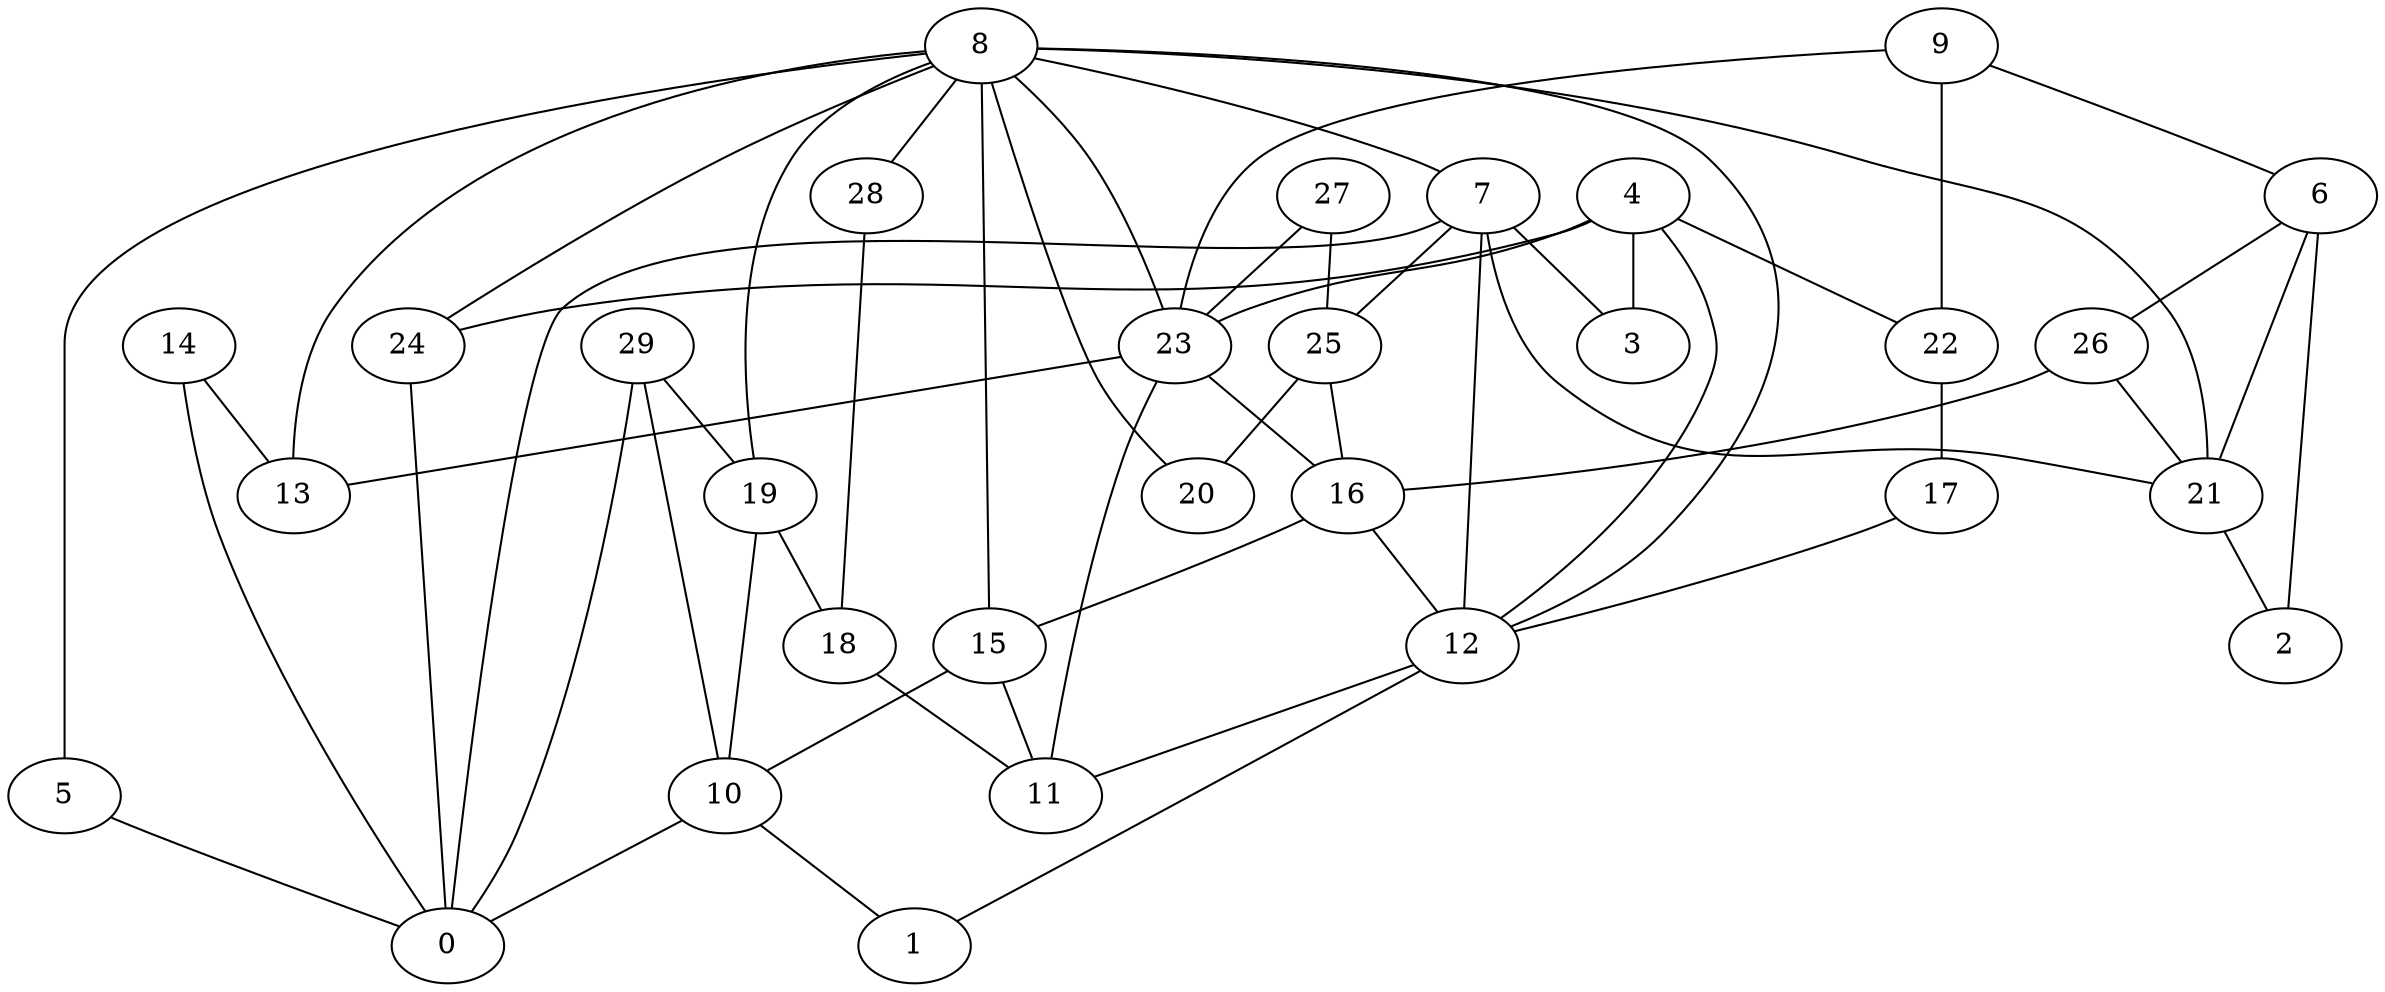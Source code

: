 digraph GG_graph {

subgraph G_graph {
edge [color = black]
"5" -> "0" [dir = none]
"22" -> "17" [dir = none]
"9" -> "22" [dir = none]
"9" -> "23" [dir = none]
"9" -> "6" [dir = none]
"4" -> "3" [dir = none]
"4" -> "12" [dir = none]
"4" -> "24" [dir = none]
"4" -> "23" [dir = none]
"4" -> "22" [dir = none]
"17" -> "12" [dir = none]
"28" -> "18" [dir = none]
"18" -> "11" [dir = none]
"15" -> "10" [dir = none]
"15" -> "11" [dir = none]
"29" -> "19" [dir = none]
"29" -> "10" [dir = none]
"29" -> "0" [dir = none]
"14" -> "0" [dir = none]
"14" -> "13" [dir = none]
"26" -> "16" [dir = none]
"26" -> "21" [dir = none]
"23" -> "11" [dir = none]
"23" -> "16" [dir = none]
"23" -> "13" [dir = none]
"21" -> "2" [dir = none]
"12" -> "1" [dir = none]
"12" -> "11" [dir = none]
"19" -> "10" [dir = none]
"19" -> "18" [dir = none]
"27" -> "25" [dir = none]
"27" -> "23" [dir = none]
"7" -> "12" [dir = none]
"7" -> "21" [dir = none]
"7" -> "25" [dir = none]
"7" -> "0" [dir = none]
"7" -> "3" [dir = none]
"10" -> "1" [dir = none]
"10" -> "0" [dir = none]
"8" -> "20" [dir = none]
"8" -> "5" [dir = none]
"8" -> "28" [dir = none]
"8" -> "23" [dir = none]
"8" -> "13" [dir = none]
"8" -> "7" [dir = none]
"8" -> "15" [dir = none]
"8" -> "19" [dir = none]
"8" -> "12" [dir = none]
"8" -> "24" [dir = none]
"8" -> "21" [dir = none]
"24" -> "0" [dir = none]
"16" -> "15" [dir = none]
"16" -> "12" [dir = none]
"6" -> "21" [dir = none]
"6" -> "26" [dir = none]
"6" -> "2" [dir = none]
"25" -> "16" [dir = none]
"25" -> "20" [dir = none]
}

}
